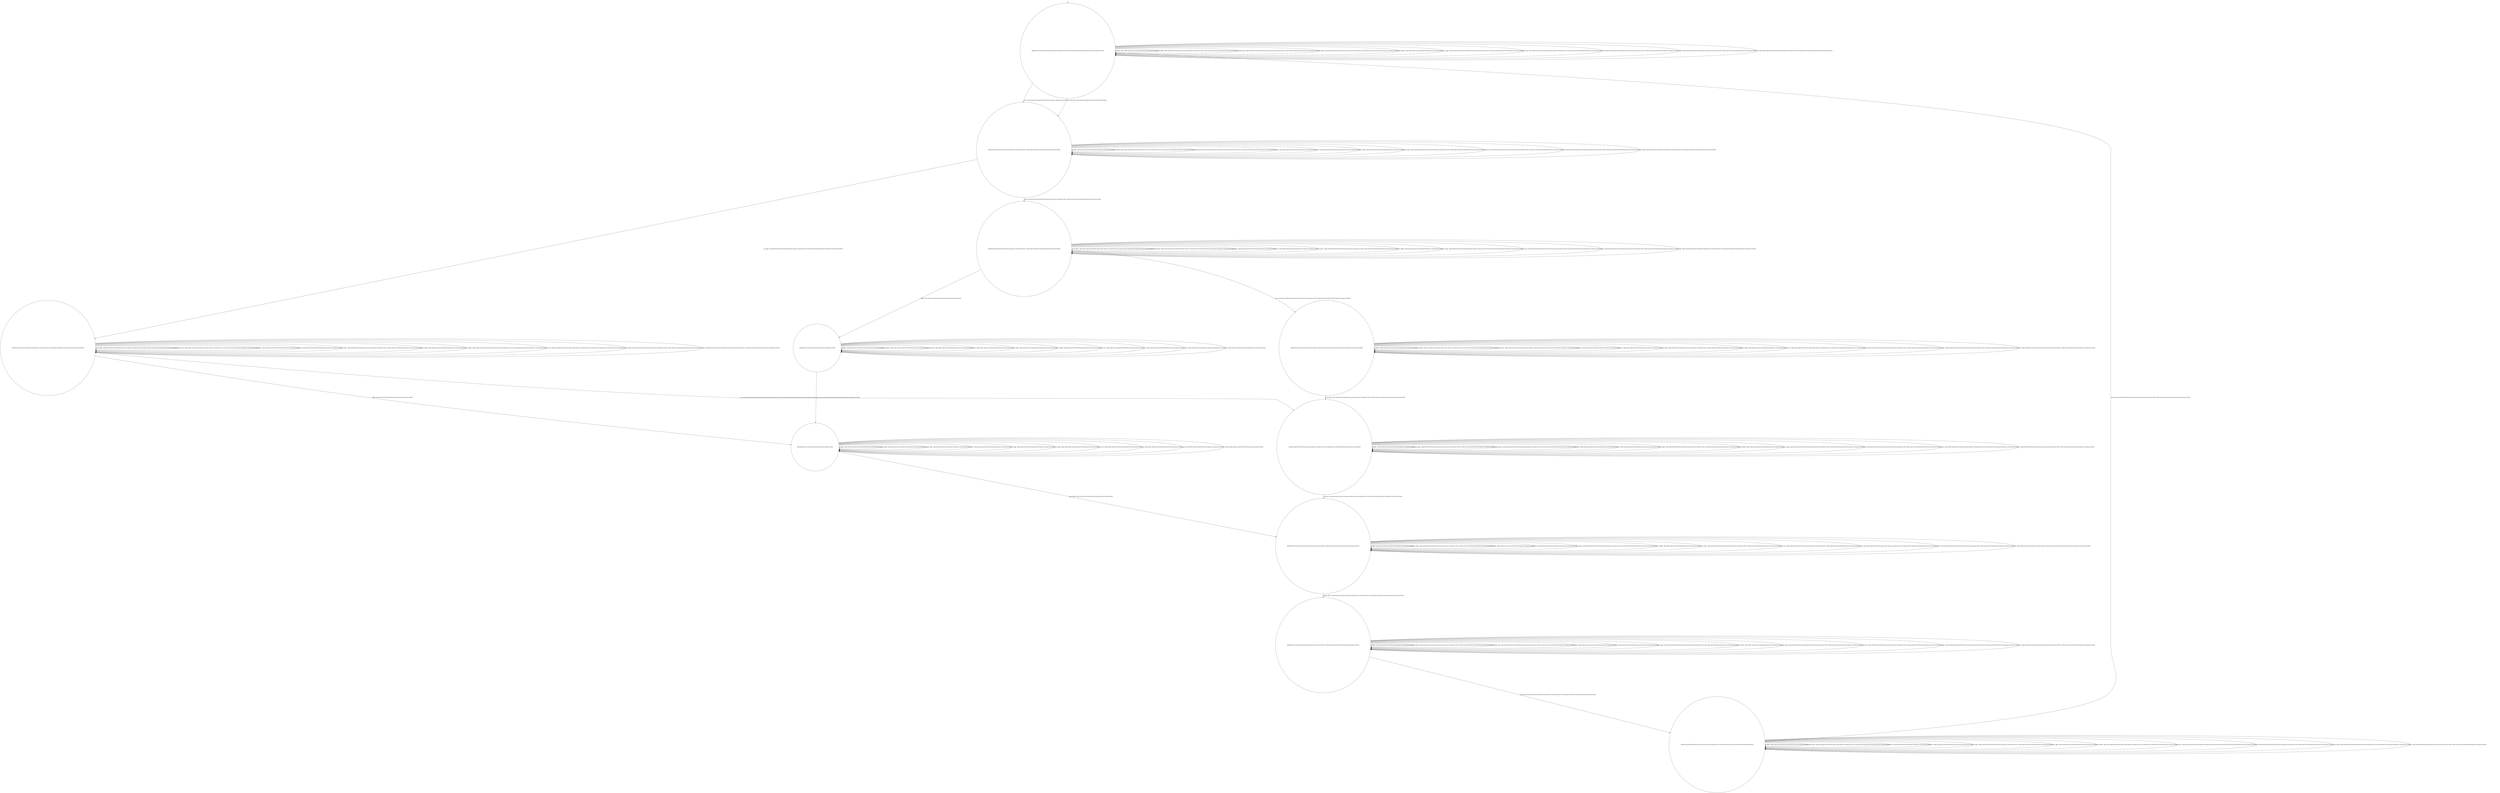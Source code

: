 digraph g {
	edge [lblstyle="above, sloped"];
	s0 [shape="circle" label="0@[((DOL and COF and TEA and TON and not CAP and not EUR) or (EUR and TEA and TON and not DOL and not CAP and not COF))]"];
	s1 [shape="circle" label="1@[((EUR and TEA and TON and not DOL and not CAP and not COF) or (DOL and COF and TEA and TON and not CAP and not EUR))]"];
	s2 [shape="circle" label="2@[((EUR and TEA and TON and not DOL and not CAP and not COF) or (DOL and COF and TEA and TON and not CAP and not EUR))]"];
	s3 [shape="circle" label="3@[((EUR and TEA and TON and not DOL and not CAP and not COF) or (DOL and COF and TEA and TON and not CAP and not EUR))]"];
	s4 [shape="circle" label="4@[((DOL and COF and TEA and TON and not CAP and not EUR))]"];
	s5 [shape="circle" label="5@[((EUR and TEA and TON and not DOL and not CAP and not COF) or (DOL and COF and TEA and TON and not CAP and not EUR))]"];
	s6 [shape="circle" label="6@[((DOL and COF and TEA and TON and not CAP and not EUR))]"];
	s7 [shape="circle" label="7@[((EUR and TEA and TON and not DOL and not CAP and not COF) or (DOL and COF and TEA and TON and not CAP and not EUR))]"];
	s8 [shape="circle" label="8@[((EUR and TEA and TON and not DOL and not CAP and not COF) or (DOL and COF and TEA and TON and not CAP and not EUR))]"];
	s9 [shape="circle" label="9@[((EUR and TEA and TON and not DOL and not CAP and not COF) or (DOL and COF and TEA and TON and not CAP and not EUR))]"];
	s10 [shape="circle" label="10@[((EUR and TEA and TON and not DOL and not CAP and not COF) or (DOL and COF and TEA and TON and not CAP and not EUR))]"];
	s0 -> s0 [label="coffee / nok() [((DOL and COF and TEA and TON and not CAP and not EUR))]"];
	s0 -> s0 [label="cup_taken / nok() [((EUR and TEA and TON and not DOL and not CAP and not COF) or (DOL and COF and TEA and TON and not CAP and not EUR))]"];
	s0 -> s0 [label="display_done / nok() [((EUR and TEA and TON and not DOL and not CAP and not COF) or (DOL and COF and TEA and TON and not CAP and not EUR))]"];
	s0 -> s1 [label="dollar / ok() [((DOL and COF and TEA and TON and not CAP and not EUR))]"];
	s0 -> s1 [label="euro / ok() [((EUR and TEA and TON and not DOL and not CAP and not COF))]"];
	s0 -> s0 [label="no_sugar / nok() [((EUR and TEA and TON and not DOL and not CAP and not COF) or (DOL and COF and TEA and TON and not CAP and not EUR))]"];
	s0 -> s0 [label="pour_coffee / nok() [((DOL and COF and TEA and TON and not CAP and not EUR))]"];
	s0 -> s0 [label="pour_sugar / nok() [((EUR and TEA and TON and not DOL and not CAP and not COF) or (DOL and COF and TEA and TON and not CAP and not EUR))]"];
	s0 -> s0 [label="pour_tea / nok() [((EUR and TEA and TON and not DOL and not CAP and not COF) or (DOL and COF and TEA and TON and not CAP and not EUR))]"];
	s0 -> s0 [label="ring / nok() [((EUR and TEA and TON and not DOL and not CAP and not COF) or (DOL and COF and TEA and TON and not CAP and not EUR))]"];
	s0 -> s0 [label="sugar / nok() [((EUR and TEA and TON and not DOL and not CAP and not COF) or (DOL and COF and TEA and TON and not CAP and not EUR))]"];
	s0 -> s0 [label="tea / nok() [((EUR and TEA and TON and not DOL and not CAP and not COF) or (DOL and COF and TEA and TON and not CAP and not EUR))]"];
	s1 -> s1 [label="coffee / nok() [((DOL and COF and TEA and TON and not CAP and not EUR))]"];
	s1 -> s1 [label="cup_taken / nok() [((EUR and TEA and TON and not DOL and not CAP and not COF) or (DOL and COF and TEA and TON and not CAP and not EUR))]"];
	s1 -> s1 [label="display_done / nok() [((EUR and TEA and TON and not DOL and not CAP and not COF) or (DOL and COF and TEA and TON and not CAP and not EUR))]"];
	s1 -> s1 [label="dollar / nok() [((DOL and COF and TEA and TON and not CAP and not EUR))]"];
	s1 -> s1 [label="euro / nok() [((EUR and TEA and TON and not DOL and not CAP and not COF))]"];
	s1 -> s2 [label="no_sugar / ok() [((EUR and TEA and TON and not DOL and not CAP and not COF) or (DOL and COF and TEA and TON and not CAP and not EUR))]"];
	s1 -> s1 [label="pour_coffee / nok() [((DOL and COF and TEA and TON and not CAP and not EUR))]"];
	s1 -> s1 [label="pour_sugar / nok() [((EUR and TEA and TON and not DOL and not CAP and not COF) or (DOL and COF and TEA and TON and not CAP and not EUR))]"];
	s1 -> s1 [label="pour_tea / nok() [((EUR and TEA and TON and not DOL and not CAP and not COF) or (DOL and COF and TEA and TON and not CAP and not EUR))]"];
	s1 -> s1 [label="ring / nok() [((EUR and TEA and TON and not DOL and not CAP and not COF) or (DOL and COF and TEA and TON and not CAP and not EUR))]"];
	s1 -> s3 [label="sugar / ok() [((EUR and TEA and TON and not DOL and not CAP and not COF) or (DOL and COF and TEA and TON and not CAP and not EUR))]"];
	s1 -> s1 [label="tea / nok() [((EUR and TEA and TON and not DOL and not CAP and not COF) or (DOL and COF and TEA and TON and not CAP and not EUR))]"];
	s2 -> s6 [label="coffee / ok() [((DOL and COF and TEA and TON and not CAP and not EUR))]"];
	s2 -> s2 [label="cup_taken / nok() [((EUR and TEA and TON and not DOL and not CAP and not COF) or (DOL and COF and TEA and TON and not CAP and not EUR))]"];
	s2 -> s2 [label="display_done / nok() [((EUR and TEA and TON and not DOL and not CAP and not COF) or (DOL and COF and TEA and TON and not CAP and not EUR))]"];
	s2 -> s2 [label="dollar / nok() [((DOL and COF and TEA and TON and not CAP and not EUR))]"];
	s2 -> s2 [label="euro / nok() [((EUR and TEA and TON and not DOL and not CAP and not COF))]"];
	s2 -> s2 [label="no_sugar / nok() [((EUR and TEA and TON and not DOL and not CAP and not COF) or (DOL and COF and TEA and TON and not CAP and not EUR))]"];
	s2 -> s2 [label="pour_coffee / nok() [((DOL and COF and TEA and TON and not CAP and not EUR))]"];
	s2 -> s2 [label="pour_sugar / nok() [((EUR and TEA and TON and not DOL and not CAP and not COF) or (DOL and COF and TEA and TON and not CAP and not EUR))]"];
	s2 -> s2 [label="pour_tea / nok() [((EUR and TEA and TON and not DOL and not CAP and not COF) or (DOL and COF and TEA and TON and not CAP and not EUR))]"];
	s2 -> s2 [label="ring / nok() [((EUR and TEA and TON and not DOL and not CAP and not COF) or (DOL and COF and TEA and TON and not CAP and not EUR))]"];
	s2 -> s2 [label="sugar / void() [((EUR and TEA and TON and not DOL and not CAP and not COF) or (DOL and COF and TEA and TON and not CAP and not EUR))]"];
	s2 -> s7 [label="tea / ok() [((EUR and TEA and TON and not DOL and not CAP and not COF) or (DOL and COF and TEA and TON and not CAP and not EUR))]"];
	s3 -> s4 [label="coffee / ok() [((DOL and COF and TEA and TON and not CAP and not EUR))]"];
	s3 -> s3 [label="cup_taken / nok() [((EUR and TEA and TON and not DOL and not CAP and not COF) or (DOL and COF and TEA and TON and not CAP and not EUR))]"];
	s3 -> s3 [label="display_done / nok() [((EUR and TEA and TON and not DOL and not CAP and not COF) or (DOL and COF and TEA and TON and not CAP and not EUR))]"];
	s3 -> s3 [label="dollar / nok() [((DOL and COF and TEA and TON and not CAP and not EUR))]"];
	s3 -> s3 [label="euro / nok() [((EUR and TEA and TON and not DOL and not CAP and not COF))]"];
	s3 -> s3 [label="no_sugar / void() [((EUR and TEA and TON and not DOL and not CAP and not COF) or (DOL and COF and TEA and TON and not CAP and not EUR))]"];
	s3 -> s3 [label="pour_coffee / nok() [((DOL and COF and TEA and TON and not CAP and not EUR))]"];
	s3 -> s3 [label="pour_sugar / nok() [((EUR and TEA and TON and not DOL and not CAP and not COF) or (DOL and COF and TEA and TON and not CAP and not EUR))]"];
	s3 -> s3 [label="pour_tea / nok() [((EUR and TEA and TON and not DOL and not CAP and not COF) or (DOL and COF and TEA and TON and not CAP and not EUR))]"];
	s3 -> s3 [label="ring / nok() [((EUR and TEA and TON and not DOL and not CAP and not COF) or (DOL and COF and TEA and TON and not CAP and not EUR))]"];
	s3 -> s3 [label="sugar / nok() [((EUR and TEA and TON and not DOL and not CAP and not COF) or (DOL and COF and TEA and TON and not CAP and not EUR))]"];
	s3 -> s5 [label="tea / ok() [((EUR and TEA and TON and not DOL and not CAP and not COF) or (DOL and COF and TEA and TON and not CAP and not EUR))]"];
	s4 -> s4 [label="coffee / nok() [((DOL and COF and TEA and TON and not CAP and not EUR))]"];
	s4 -> s4 [label="cup_taken / nok() [((DOL and COF and TEA and TON and not CAP and not EUR))]"];
	s4 -> s4 [label="display_done / nok() [((DOL and COF and TEA and TON and not CAP and not EUR))]"];
	s4 -> s4 [label="dollar / nok() [((DOL and COF and TEA and TON and not CAP and not EUR))]"];
	s4 -> s4 [label="no_sugar / nok() [((DOL and COF and TEA and TON and not CAP and not EUR))]"];
	s4 -> s4 [label="pour_coffee / nok() [((DOL and COF and TEA and TON and not CAP and not EUR))]"];
	s4 -> s6 [label="pour_sugar / ok() [((DOL and COF and TEA and TON and not CAP and not EUR))]"];
	s4 -> s4 [label="pour_tea / nok() [((DOL and COF and TEA and TON and not CAP and not EUR))]"];
	s4 -> s4 [label="ring / nok() [((DOL and COF and TEA and TON and not CAP and not EUR))]"];
	s4 -> s4 [label="sugar / nok() [((DOL and COF and TEA and TON and not CAP and not EUR))]"];
	s4 -> s4 [label="tea / void() [((DOL and COF and TEA and TON and not CAP and not EUR))]"];
	s5 -> s5 [label="coffee / void() [((DOL and COF and TEA and TON and not CAP and not EUR))]"];
	s5 -> s5 [label="cup_taken / nok() [((EUR and TEA and TON and not DOL and not CAP and not COF) or (DOL and COF and TEA and TON and not CAP and not EUR))]"];
	s5 -> s5 [label="display_done / nok() [((EUR and TEA and TON and not DOL and not CAP and not COF) or (DOL and COF and TEA and TON and not CAP and not EUR))]"];
	s5 -> s5 [label="dollar / nok() [((DOL and COF and TEA and TON and not CAP and not EUR))]"];
	s5 -> s5 [label="euro / nok() [((EUR and TEA and TON and not DOL and not CAP and not COF))]"];
	s5 -> s5 [label="no_sugar / nok() [((EUR and TEA and TON and not DOL and not CAP and not COF) or (DOL and COF and TEA and TON and not CAP and not EUR))]"];
	s5 -> s5 [label="pour_coffee / nok() [((DOL and COF and TEA and TON and not CAP and not EUR))]"];
	s5 -> s7 [label="pour_sugar / ok() [((EUR and TEA and TON and not DOL and not CAP and not COF) or (DOL and COF and TEA and TON and not CAP and not EUR))]"];
	s5 -> s5 [label="pour_tea / nok() [((EUR and TEA and TON and not DOL and not CAP and not COF) or (DOL and COF and TEA and TON and not CAP and not EUR))]"];
	s5 -> s5 [label="ring / nok() [((EUR and TEA and TON and not DOL and not CAP and not COF) or (DOL and COF and TEA and TON and not CAP and not EUR))]"];
	s5 -> s5 [label="sugar / nok() [((EUR and TEA and TON and not DOL and not CAP and not COF) or (DOL and COF and TEA and TON and not CAP and not EUR))]"];
	s5 -> s5 [label="tea / nok() [((EUR and TEA and TON and not DOL and not CAP and not COF) or (DOL and COF and TEA and TON and not CAP and not EUR))]"];
	s6 -> s6 [label="coffee / nok() [((DOL and COF and TEA and TON and not CAP and not EUR))]"];
	s6 -> s6 [label="cup_taken / nok() [((DOL and COF and TEA and TON and not CAP and not EUR))]"];
	s6 -> s6 [label="display_done / nok() [((DOL and COF and TEA and TON and not CAP and not EUR))]"];
	s6 -> s6 [label="dollar / nok() [((DOL and COF and TEA and TON and not CAP and not EUR))]"];
	s6 -> s6 [label="no_sugar / nok() [((DOL and COF and TEA and TON and not CAP and not EUR))]"];
	s6 -> s8 [label="pour_coffee / ok() [((DOL and COF and TEA and TON and not CAP and not EUR))]"];
	s6 -> s6 [label="pour_sugar / nok() [((DOL and COF and TEA and TON and not CAP and not EUR))]"];
	s6 -> s6 [label="pour_tea / nok() [((DOL and COF and TEA and TON and not CAP and not EUR))]"];
	s6 -> s6 [label="ring / nok() [((DOL and COF and TEA and TON and not CAP and not EUR))]"];
	s6 -> s6 [label="sugar / nok() [((DOL and COF and TEA and TON and not CAP and not EUR))]"];
	s6 -> s6 [label="tea / void() [((DOL and COF and TEA and TON and not CAP and not EUR))]"];
	s7 -> s7 [label="coffee / void() [((DOL and COF and TEA and TON and not CAP and not EUR))]"];
	s7 -> s7 [label="cup_taken / nok() [((EUR and TEA and TON and not DOL and not CAP and not COF) or (DOL and COF and TEA and TON and not CAP and not EUR))]"];
	s7 -> s7 [label="display_done / nok() [((EUR and TEA and TON and not DOL and not CAP and not COF) or (DOL and COF and TEA and TON and not CAP and not EUR))]"];
	s7 -> s7 [label="dollar / nok() [((DOL and COF and TEA and TON and not CAP and not EUR))]"];
	s7 -> s7 [label="euro / nok() [((EUR and TEA and TON and not DOL and not CAP and not COF))]"];
	s7 -> s7 [label="no_sugar / nok() [((EUR and TEA and TON and not DOL and not CAP and not COF) or (DOL and COF and TEA and TON and not CAP and not EUR))]"];
	s7 -> s7 [label="pour_coffee / nok() [((DOL and COF and TEA and TON and not CAP and not EUR))]"];
	s7 -> s7 [label="pour_sugar / nok() [((EUR and TEA and TON and not DOL and not CAP and not COF) or (DOL and COF and TEA and TON and not CAP and not EUR))]"];
	s7 -> s8 [label="pour_tea / ok() [((EUR and TEA and TON and not DOL and not CAP and not COF) or (DOL and COF and TEA and TON and not CAP and not EUR))]"];
	s7 -> s7 [label="ring / nok() [((EUR and TEA and TON and not DOL and not CAP and not COF) or (DOL and COF and TEA and TON and not CAP and not EUR))]"];
	s7 -> s7 [label="sugar / nok() [((EUR and TEA and TON and not DOL and not CAP and not COF) or (DOL and COF and TEA and TON and not CAP and not EUR))]"];
	s7 -> s7 [label="tea / nok() [((EUR and TEA and TON and not DOL and not CAP and not COF) or (DOL and COF and TEA and TON and not CAP and not EUR))]"];
	s8 -> s8 [label="coffee / nok() [((DOL and COF and TEA and TON and not CAP and not EUR))]"];
	s8 -> s8 [label="cup_taken / nok() [((EUR and TEA and TON and not DOL and not CAP and not COF) or (DOL and COF and TEA and TON and not CAP and not EUR))]"];
	s8 -> s9 [label="display_done / ok() [((EUR and TEA and TON and not DOL and not CAP and not COF) or (DOL and COF and TEA and TON and not CAP and not EUR))]"];
	s8 -> s8 [label="dollar / nok() [((DOL and COF and TEA and TON and not CAP and not EUR))]"];
	s8 -> s8 [label="euro / nok() [((EUR and TEA and TON and not DOL and not CAP and not COF))]"];
	s8 -> s8 [label="no_sugar / nok() [((EUR and TEA and TON and not DOL and not CAP and not COF) or (DOL and COF and TEA and TON and not CAP and not EUR))]"];
	s8 -> s8 [label="pour_coffee / nok() [((DOL and COF and TEA and TON and not CAP and not EUR))]"];
	s8 -> s8 [label="pour_sugar / nok() [((EUR and TEA and TON and not DOL and not CAP and not COF) or (DOL and COF and TEA and TON and not CAP and not EUR))]"];
	s8 -> s8 [label="pour_tea / nok() [((EUR and TEA and TON and not DOL and not CAP and not COF) or (DOL and COF and TEA and TON and not CAP and not EUR))]"];
	s8 -> s8 [label="ring / nok() [((EUR and TEA and TON and not DOL and not CAP and not COF) or (DOL and COF and TEA and TON and not CAP and not EUR))]"];
	s8 -> s8 [label="sugar / nok() [((EUR and TEA and TON and not DOL and not CAP and not COF) or (DOL and COF and TEA and TON and not CAP and not EUR))]"];
	s8 -> s8 [label="tea / nok() [((EUR and TEA and TON and not DOL and not CAP and not COF) or (DOL and COF and TEA and TON and not CAP and not EUR))]"];
	s9 -> s9 [label="coffee / nok() [((DOL and COF and TEA and TON and not CAP and not EUR))]"];
	s9 -> s9 [label="cup_taken / nok() [((EUR and TEA and TON and not DOL and not CAP and not COF) or (DOL and COF and TEA and TON and not CAP and not EUR))]"];
	s9 -> s9 [label="display_done / nok() [((EUR and TEA and TON and not DOL and not CAP and not COF) or (DOL and COF and TEA and TON and not CAP and not EUR))]"];
	s9 -> s9 [label="dollar / nok() [((DOL and COF and TEA and TON and not CAP and not EUR))]"];
	s9 -> s9 [label="euro / nok() [((EUR and TEA and TON and not DOL and not CAP and not COF))]"];
	s9 -> s9 [label="no_sugar / nok() [((EUR and TEA and TON and not DOL and not CAP and not COF) or (DOL and COF and TEA and TON and not CAP and not EUR))]"];
	s9 -> s9 [label="pour_coffee / nok() [((DOL and COF and TEA and TON and not CAP and not EUR))]"];
	s9 -> s9 [label="pour_sugar / nok() [((EUR and TEA and TON and not DOL and not CAP and not COF) or (DOL and COF and TEA and TON and not CAP and not EUR))]"];
	s9 -> s9 [label="pour_tea / nok() [((EUR and TEA and TON and not DOL and not CAP and not COF) or (DOL and COF and TEA and TON and not CAP and not EUR))]"];
	s9 -> s10 [label="ring / ok() [((EUR and TEA and TON and not DOL and not CAP and not COF) or (DOL and COF and TEA and TON and not CAP and not EUR))]"];
	s9 -> s9 [label="sugar / nok() [((EUR and TEA and TON and not DOL and not CAP and not COF) or (DOL and COF and TEA and TON and not CAP and not EUR))]"];
	s9 -> s9 [label="tea / nok() [((EUR and TEA and TON and not DOL and not CAP and not COF) or (DOL and COF and TEA and TON and not CAP and not EUR))]"];
	s10 -> s10 [label="coffee / nok() [((DOL and COF and TEA and TON and not CAP and not EUR))]"];
	s10 -> s0 [label="cup_taken / ok() [((EUR and TEA and TON and not DOL and not CAP and not COF) or (DOL and COF and TEA and TON and not CAP and not EUR))]"];
	s10 -> s10 [label="display_done / nok() [((EUR and TEA and TON and not DOL and not CAP and not COF) or (DOL and COF and TEA and TON and not CAP and not EUR))]"];
	s10 -> s10 [label="dollar / nok() [((DOL and COF and TEA and TON and not CAP and not EUR))]"];
	s10 -> s10 [label="euro / nok() [((EUR and TEA and TON and not DOL and not CAP and not COF))]"];
	s10 -> s10 [label="no_sugar / nok() [((EUR and TEA and TON and not DOL and not CAP and not COF) or (DOL and COF and TEA and TON and not CAP and not EUR))]"];
	s10 -> s10 [label="pour_coffee / nok() [((DOL and COF and TEA and TON and not CAP and not EUR))]"];
	s10 -> s10 [label="pour_sugar / nok() [((EUR and TEA and TON and not DOL and not CAP and not COF) or (DOL and COF and TEA and TON and not CAP and not EUR))]"];
	s10 -> s10 [label="pour_tea / nok() [((EUR and TEA and TON and not DOL and not CAP and not COF) or (DOL and COF and TEA and TON and not CAP and not EUR))]"];
	s10 -> s10 [label="ring / nok() [((EUR and TEA and TON and not DOL and not CAP and not COF) or (DOL and COF and TEA and TON and not CAP and not EUR))]"];
	s10 -> s10 [label="sugar / nok() [((EUR and TEA and TON and not DOL and not CAP and not COF) or (DOL and COF and TEA and TON and not CAP and not EUR))]"];
	s10 -> s10 [label="tea / nok() [((EUR and TEA and TON and not DOL and not CAP and not COF) or (DOL and COF and TEA and TON and not CAP and not EUR))]"];
	__start0 [label="" shape="none" width="0" height="0"];
	__start0 -> s0;
}
